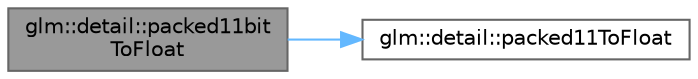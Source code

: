 digraph "glm::detail::packed11bitToFloat"
{
 // LATEX_PDF_SIZE
  bgcolor="transparent";
  edge [fontname=Helvetica,fontsize=10,labelfontname=Helvetica,labelfontsize=10];
  node [fontname=Helvetica,fontsize=10,shape=box,height=0.2,width=0.4];
  rankdir="LR";
  Node1 [id="Node000001",label="glm::detail::packed11bit\lToFloat",height=0.2,width=0.4,color="gray40", fillcolor="grey60", style="filled", fontcolor="black",tooltip=" "];
  Node1 -> Node2 [id="edge3_Node000001_Node000002",color="steelblue1",style="solid",tooltip=" "];
  Node2 [id="Node000002",label="glm::detail::packed11ToFloat",height=0.2,width=0.4,color="grey40", fillcolor="white", style="filled",URL="$namespaceglm_1_1detail.html#a02d2bd65041cc9eb287030ae553051f0",tooltip=" "];
}
